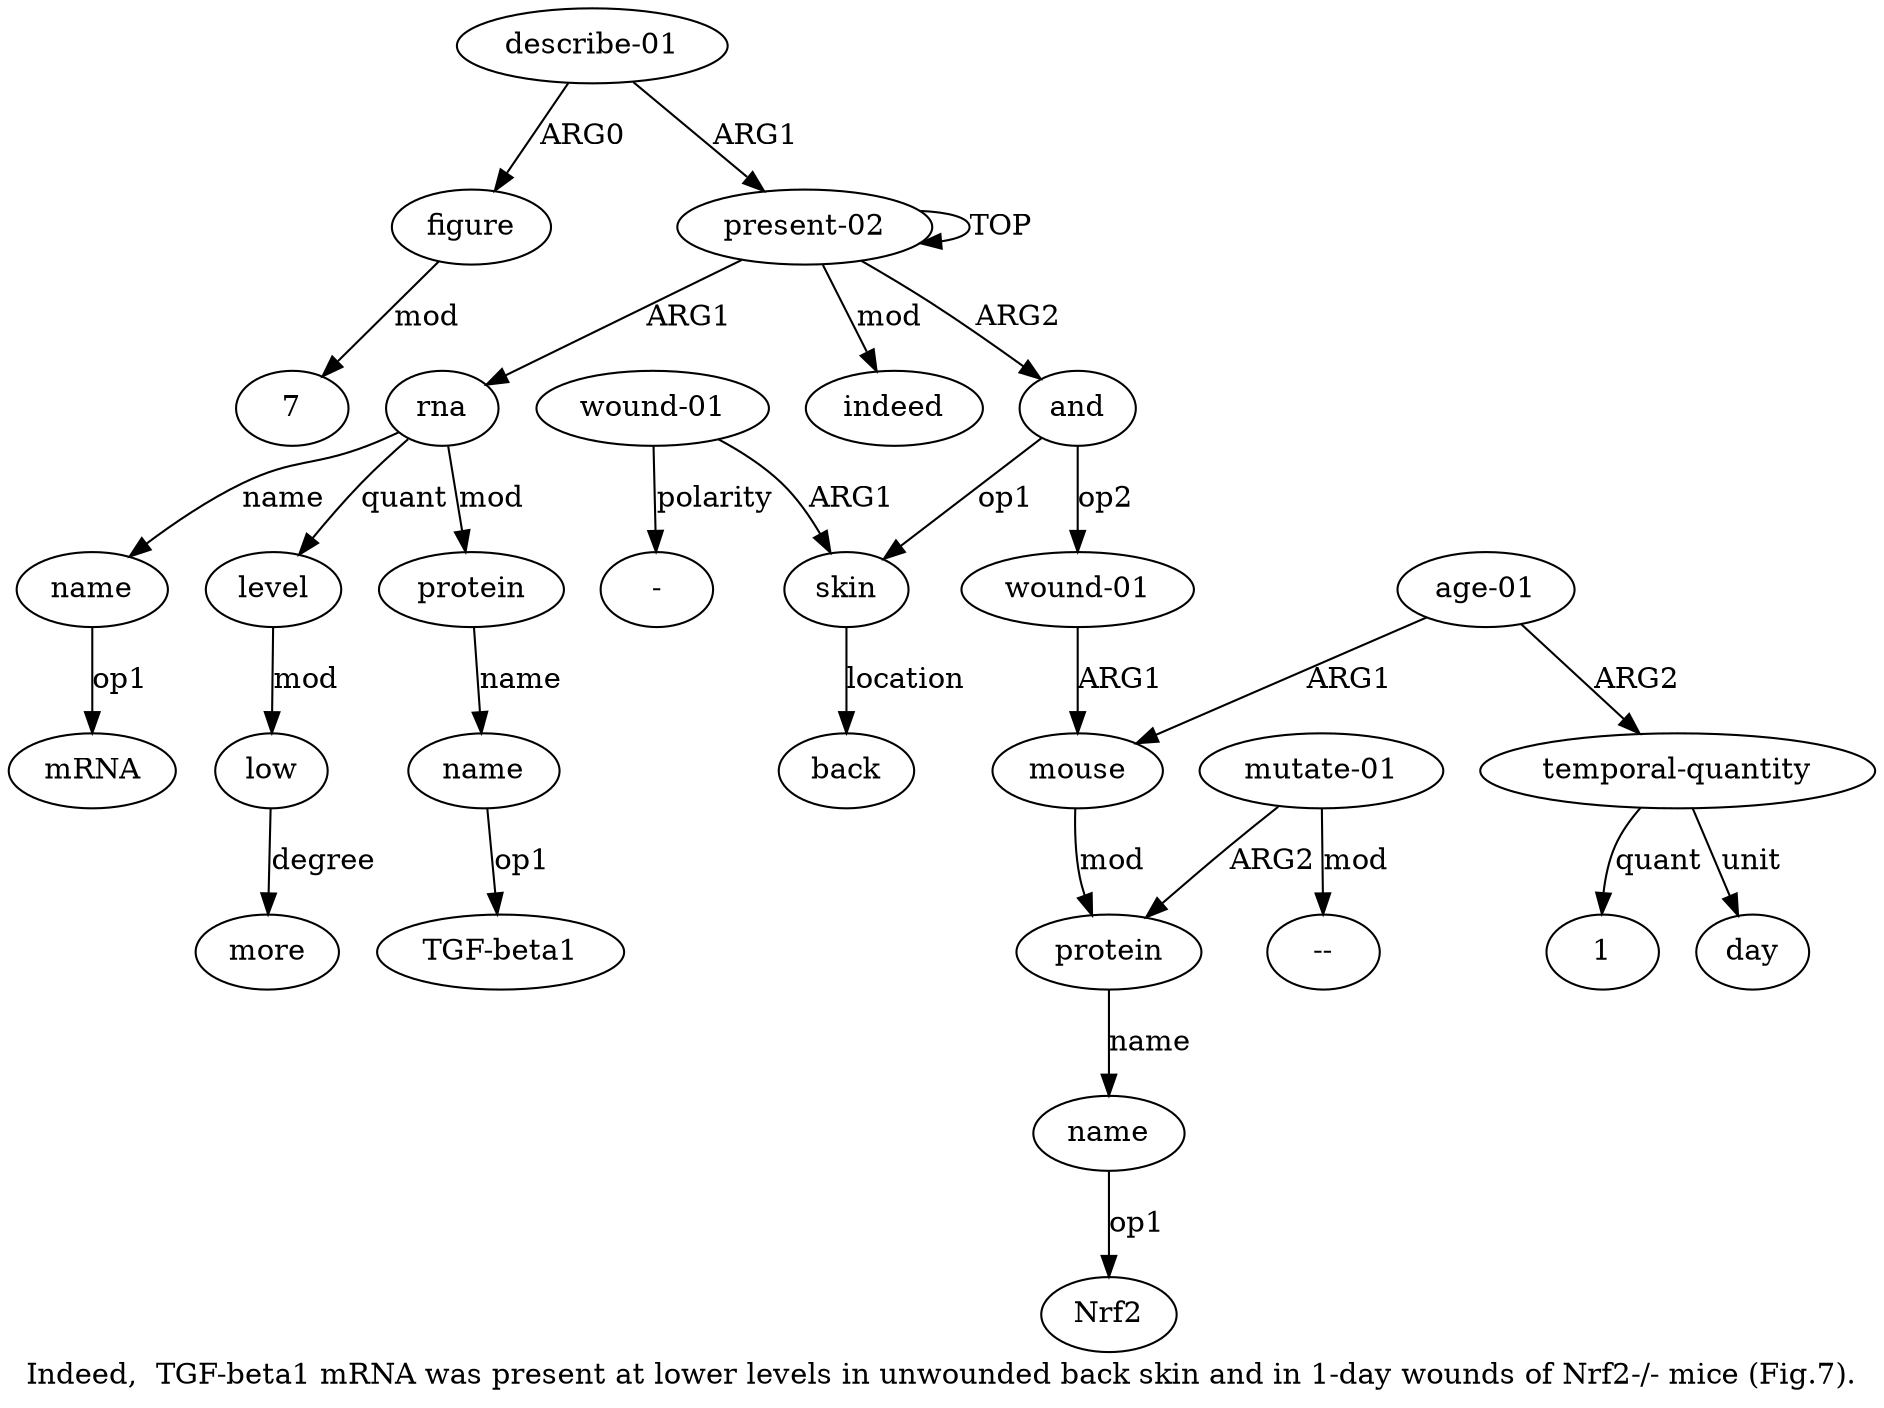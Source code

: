 digraph  {
	graph [label="Indeed,  TGF-beta1 mRNA was present at lower levels in unwounded back skin and in 1-day wounds of Nrf2-/- mice (Fig.7)."];
	node [label="\N"];
	a20	 [color=black,
		gold_ind=20,
		gold_label="describe-01",
		label="describe-01",
		test_ind=20,
		test_label="describe-01"];
	a21	 [color=black,
		gold_ind=21,
		gold_label=figure,
		label=figure,
		test_ind=21,
		test_label=figure];
	a20 -> a21 [key=0,
	color=black,
	gold_label=ARG0,
	label=ARG0,
	test_label=ARG0];
a0 [color=black,
	gold_ind=0,
	gold_label="present-02",
	label="present-02",
	test_ind=0,
	test_label="present-02"];
a20 -> a0 [key=0,
color=black,
gold_label=ARG1,
label=ARG1,
test_label=ARG1];
"a21 7" [color=black,
gold_ind=-1,
gold_label=7,
label=7,
test_ind=-1,
test_label=7];
a21 -> "a21 7" [key=0,
color=black,
gold_label=mod,
label=mod,
test_label=mod];
a22 [color=black,
gold_ind=22,
gold_label=indeed,
label=indeed,
test_ind=22,
test_label=indeed];
"a15 Nrf2" [color=black,
gold_ind=-1,
gold_label=Nrf2,
label=Nrf2,
test_ind=-1,
test_label=Nrf2];
"a4 TGF-beta1" [color=black,
gold_ind=-1,
gold_label="TGF-beta1",
label="TGF-beta1",
test_ind=-1,
test_label="TGF-beta1"];
a15 [color=black,
gold_ind=15,
gold_label=name,
label=name,
test_ind=15,
test_label=name];
a15 -> "a15 Nrf2" [key=0,
color=black,
gold_label=op1,
label=op1,
test_label=op1];
a14 [color=black,
gold_ind=14,
gold_label=protein,
label=protein,
test_ind=14,
test_label=protein];
a14 -> a15 [key=0,
color=black,
gold_label=name,
label=name,
test_label=name];
a17 [color=black,
gold_ind=17,
gold_label="age-01",
label="age-01",
test_ind=17,
test_label="age-01"];
a13 [color=black,
gold_ind=13,
gold_label=mouse,
label=mouse,
test_ind=13,
test_label=mouse];
a17 -> a13 [key=0,
color=black,
gold_label=ARG1,
label=ARG1,
test_label=ARG1];
a18 [color=black,
gold_ind=18,
gold_label="temporal-quantity",
label="temporal-quantity",
test_ind=18,
test_label="temporal-quantity"];
a17 -> a18 [key=0,
color=black,
gold_label=ARG2,
label=ARG2,
test_label=ARG2];
a16 [color=black,
gold_ind=16,
gold_label="mutate-01",
label="mutate-01",
test_ind=16,
test_label="mutate-01"];
a16 -> a14 [key=0,
color=black,
gold_label=ARG2,
label=ARG2,
test_label=ARG2];
"a16 --" [color=black,
gold_ind=-1,
gold_label="--",
label="--",
test_ind=-1,
test_label="--"];
a16 -> "a16 --" [key=0,
color=black,
gold_label=mod,
label=mod,
test_label=mod];
a11 [color=black,
gold_ind=11,
gold_label="wound-01",
label="wound-01",
test_ind=11,
test_label="wound-01"];
a9 [color=black,
gold_ind=9,
gold_label=skin,
label=skin,
test_ind=9,
test_label=skin];
a11 -> a9 [key=0,
color=black,
gold_label=ARG1,
label=ARG1,
test_label=ARG1];
"a11 -" [color=black,
gold_ind=-1,
gold_label="-",
label="-",
test_ind=-1,
test_label="-"];
a11 -> "a11 -" [key=0,
color=black,
gold_label=polarity,
label=polarity,
test_label=polarity];
a10 [color=black,
gold_ind=10,
gold_label=back,
label=back,
test_ind=10,
test_label=back];
a13 -> a14 [key=0,
color=black,
gold_label=mod,
label=mod,
test_label=mod];
a12 [color=black,
gold_ind=12,
gold_label="wound-01",
label="wound-01",
test_ind=12,
test_label="wound-01"];
a12 -> a13 [key=0,
color=black,
gold_label=ARG1,
label=ARG1,
test_label=ARG1];
"a2 mRNA" [color=black,
gold_ind=-1,
gold_label=mRNA,
label=mRNA,
test_ind=-1,
test_label=mRNA];
a19 [color=black,
gold_ind=19,
gold_label=day,
label=day,
test_ind=19,
test_label=day];
a18 -> a19 [key=0,
color=black,
gold_label=unit,
label=unit,
test_label=unit];
"a18 1" [color=black,
gold_ind=-1,
gold_label=1,
label=1,
test_ind=-1,
test_label=1];
a18 -> "a18 1" [key=0,
color=black,
gold_label=quant,
label=quant,
test_label=quant];
a1 [color=black,
gold_ind=1,
gold_label=rna,
label=rna,
test_ind=1,
test_label=rna];
a3 [color=black,
gold_ind=3,
gold_label=protein,
label=protein,
test_ind=3,
test_label=protein];
a1 -> a3 [key=0,
color=black,
gold_label=mod,
label=mod,
test_label=mod];
a2 [color=black,
gold_ind=2,
gold_label=name,
label=name,
test_ind=2,
test_label=name];
a1 -> a2 [key=0,
color=black,
gold_label=name,
label=name,
test_label=name];
a5 [color=black,
gold_ind=5,
gold_label=level,
label=level,
test_ind=5,
test_label=level];
a1 -> a5 [key=0,
color=black,
gold_label=quant,
label=quant,
test_label=quant];
a0 -> a22 [key=0,
color=black,
gold_label=mod,
label=mod,
test_label=mod];
a0 -> a1 [key=0,
color=black,
gold_label=ARG1,
label=ARG1,
test_label=ARG1];
a0 -> a0 [key=0,
color=black,
gold_label=TOP,
label=TOP,
test_label=TOP];
a8 [color=black,
gold_ind=8,
gold_label=and,
label=and,
test_ind=8,
test_label=and];
a0 -> a8 [key=0,
color=black,
gold_label=ARG2,
label=ARG2,
test_label=ARG2];
a4 [color=black,
gold_ind=4,
gold_label=name,
label=name,
test_ind=4,
test_label=name];
a3 -> a4 [key=0,
color=black,
gold_label=name,
label=name,
test_label=name];
a2 -> "a2 mRNA" [key=0,
color=black,
gold_label=op1,
label=op1,
test_label=op1];
a6 [color=black,
gold_ind=6,
gold_label=low,
label=low,
test_ind=6,
test_label=low];
a5 -> a6 [key=0,
color=black,
gold_label=mod,
label=mod,
test_label=mod];
a4 -> "a4 TGF-beta1" [key=0,
color=black,
gold_label=op1,
label=op1,
test_label=op1];
a7 [color=black,
gold_ind=7,
gold_label=more,
label=more,
test_ind=7,
test_label=more];
a6 -> a7 [key=0,
color=black,
gold_label=degree,
label=degree,
test_label=degree];
a9 -> a10 [key=0,
color=black,
gold_label=location,
label=location,
test_label=location];
a8 -> a12 [key=0,
color=black,
gold_label=op2,
label=op2,
test_label=op2];
a8 -> a9 [key=0,
color=black,
gold_label=op1,
label=op1,
test_label=op1];
}
